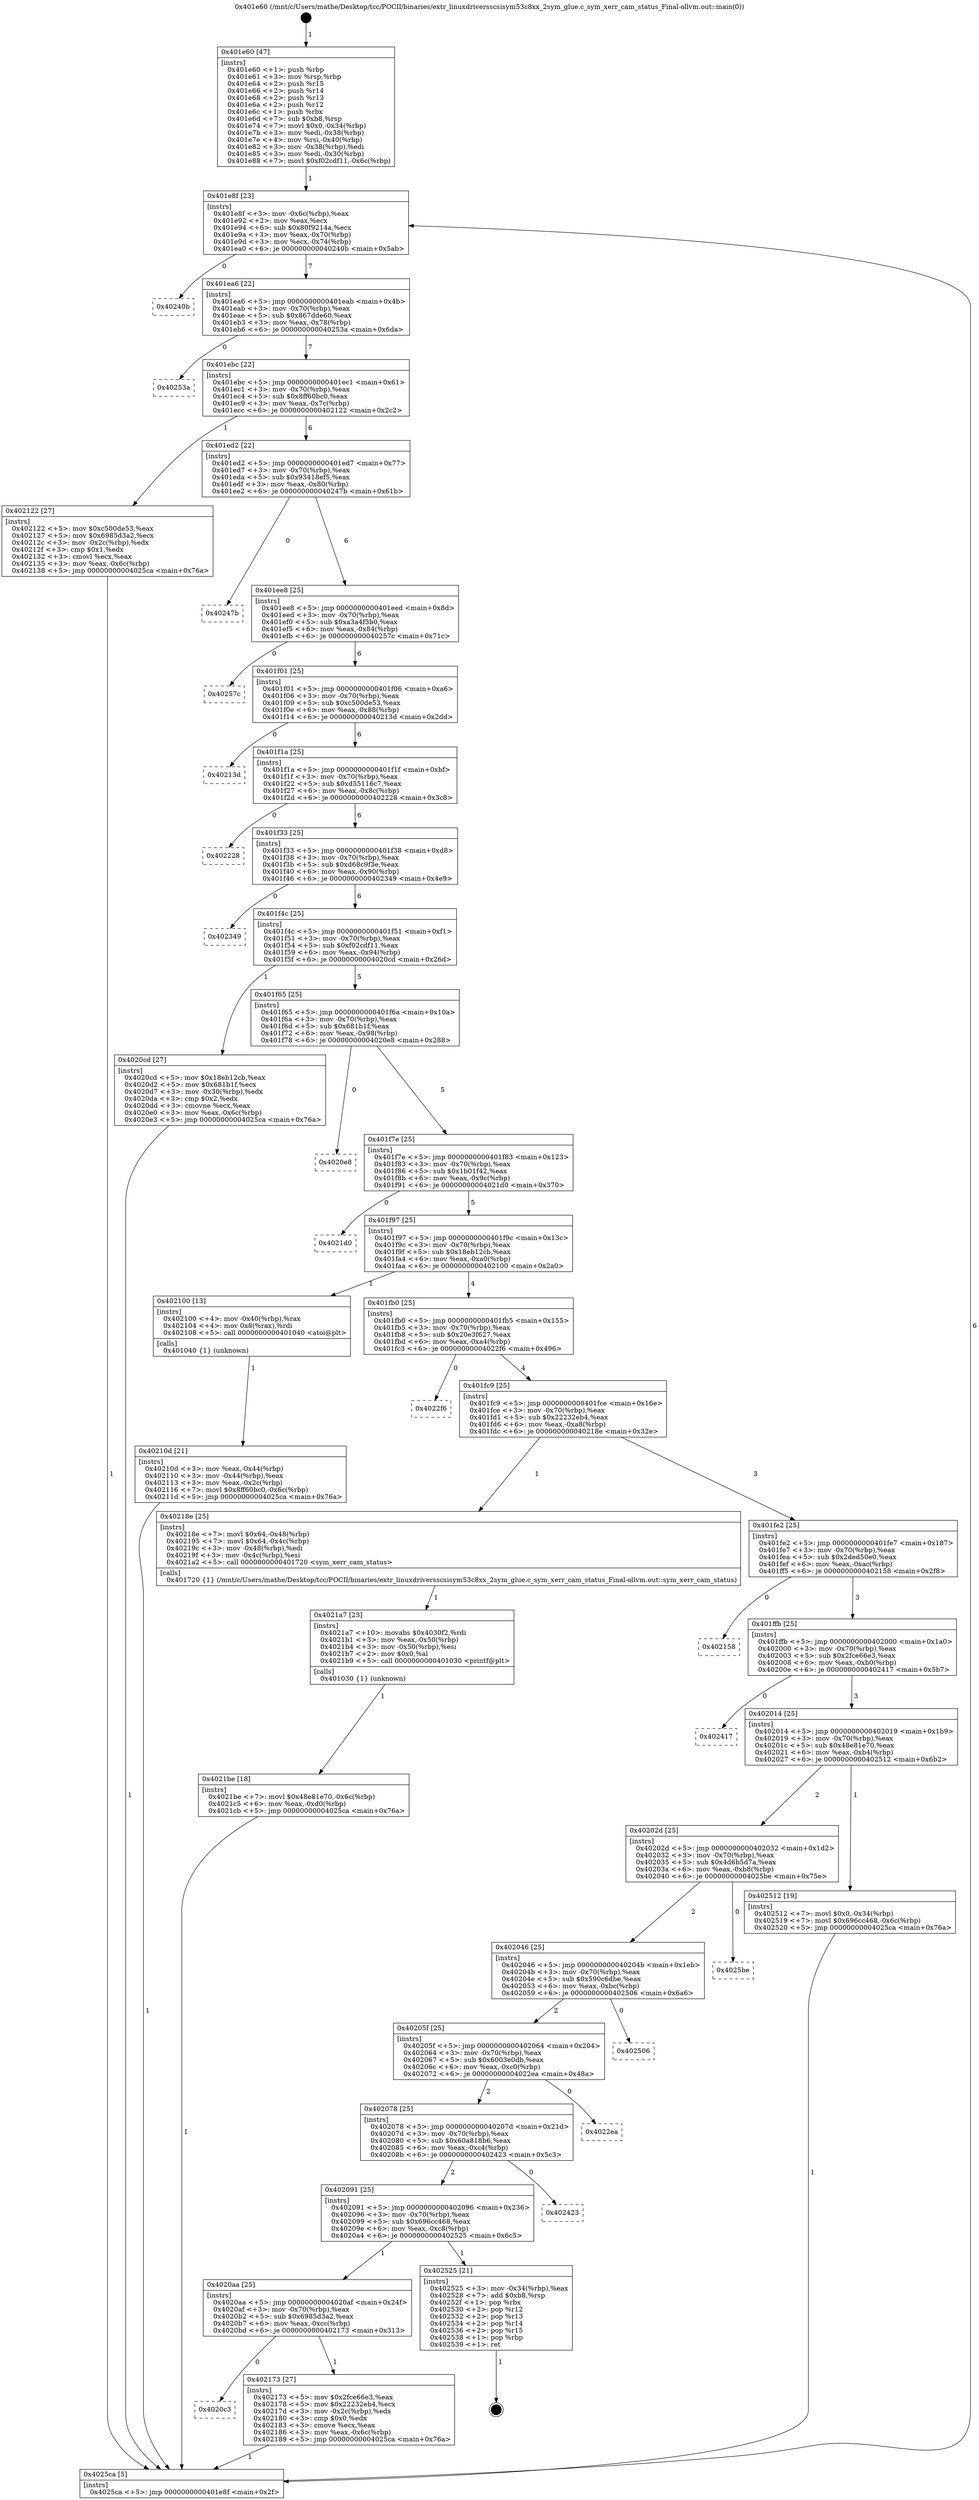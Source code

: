 digraph "0x401e60" {
  label = "0x401e60 (/mnt/c/Users/mathe/Desktop/tcc/POCII/binaries/extr_linuxdriversscsisym53c8xx_2sym_glue.c_sym_xerr_cam_status_Final-ollvm.out::main(0))"
  labelloc = "t"
  node[shape=record]

  Entry [label="",width=0.3,height=0.3,shape=circle,fillcolor=black,style=filled]
  "0x401e8f" [label="{
     0x401e8f [23]\l
     | [instrs]\l
     &nbsp;&nbsp;0x401e8f \<+3\>: mov -0x6c(%rbp),%eax\l
     &nbsp;&nbsp;0x401e92 \<+2\>: mov %eax,%ecx\l
     &nbsp;&nbsp;0x401e94 \<+6\>: sub $0x80f9214a,%ecx\l
     &nbsp;&nbsp;0x401e9a \<+3\>: mov %eax,-0x70(%rbp)\l
     &nbsp;&nbsp;0x401e9d \<+3\>: mov %ecx,-0x74(%rbp)\l
     &nbsp;&nbsp;0x401ea0 \<+6\>: je 000000000040240b \<main+0x5ab\>\l
  }"]
  "0x40240b" [label="{
     0x40240b\l
  }", style=dashed]
  "0x401ea6" [label="{
     0x401ea6 [22]\l
     | [instrs]\l
     &nbsp;&nbsp;0x401ea6 \<+5\>: jmp 0000000000401eab \<main+0x4b\>\l
     &nbsp;&nbsp;0x401eab \<+3\>: mov -0x70(%rbp),%eax\l
     &nbsp;&nbsp;0x401eae \<+5\>: sub $0x867dde60,%eax\l
     &nbsp;&nbsp;0x401eb3 \<+3\>: mov %eax,-0x78(%rbp)\l
     &nbsp;&nbsp;0x401eb6 \<+6\>: je 000000000040253a \<main+0x6da\>\l
  }"]
  Exit [label="",width=0.3,height=0.3,shape=circle,fillcolor=black,style=filled,peripheries=2]
  "0x40253a" [label="{
     0x40253a\l
  }", style=dashed]
  "0x401ebc" [label="{
     0x401ebc [22]\l
     | [instrs]\l
     &nbsp;&nbsp;0x401ebc \<+5\>: jmp 0000000000401ec1 \<main+0x61\>\l
     &nbsp;&nbsp;0x401ec1 \<+3\>: mov -0x70(%rbp),%eax\l
     &nbsp;&nbsp;0x401ec4 \<+5\>: sub $0x8ff60bc0,%eax\l
     &nbsp;&nbsp;0x401ec9 \<+3\>: mov %eax,-0x7c(%rbp)\l
     &nbsp;&nbsp;0x401ecc \<+6\>: je 0000000000402122 \<main+0x2c2\>\l
  }"]
  "0x4021be" [label="{
     0x4021be [18]\l
     | [instrs]\l
     &nbsp;&nbsp;0x4021be \<+7\>: movl $0x48e81e70,-0x6c(%rbp)\l
     &nbsp;&nbsp;0x4021c5 \<+6\>: mov %eax,-0xd0(%rbp)\l
     &nbsp;&nbsp;0x4021cb \<+5\>: jmp 00000000004025ca \<main+0x76a\>\l
  }"]
  "0x402122" [label="{
     0x402122 [27]\l
     | [instrs]\l
     &nbsp;&nbsp;0x402122 \<+5\>: mov $0xc500de53,%eax\l
     &nbsp;&nbsp;0x402127 \<+5\>: mov $0x6985d3a2,%ecx\l
     &nbsp;&nbsp;0x40212c \<+3\>: mov -0x2c(%rbp),%edx\l
     &nbsp;&nbsp;0x40212f \<+3\>: cmp $0x1,%edx\l
     &nbsp;&nbsp;0x402132 \<+3\>: cmovl %ecx,%eax\l
     &nbsp;&nbsp;0x402135 \<+3\>: mov %eax,-0x6c(%rbp)\l
     &nbsp;&nbsp;0x402138 \<+5\>: jmp 00000000004025ca \<main+0x76a\>\l
  }"]
  "0x401ed2" [label="{
     0x401ed2 [22]\l
     | [instrs]\l
     &nbsp;&nbsp;0x401ed2 \<+5\>: jmp 0000000000401ed7 \<main+0x77\>\l
     &nbsp;&nbsp;0x401ed7 \<+3\>: mov -0x70(%rbp),%eax\l
     &nbsp;&nbsp;0x401eda \<+5\>: sub $0x93418ef5,%eax\l
     &nbsp;&nbsp;0x401edf \<+3\>: mov %eax,-0x80(%rbp)\l
     &nbsp;&nbsp;0x401ee2 \<+6\>: je 000000000040247b \<main+0x61b\>\l
  }"]
  "0x4021a7" [label="{
     0x4021a7 [23]\l
     | [instrs]\l
     &nbsp;&nbsp;0x4021a7 \<+10\>: movabs $0x4030f2,%rdi\l
     &nbsp;&nbsp;0x4021b1 \<+3\>: mov %eax,-0x50(%rbp)\l
     &nbsp;&nbsp;0x4021b4 \<+3\>: mov -0x50(%rbp),%esi\l
     &nbsp;&nbsp;0x4021b7 \<+2\>: mov $0x0,%al\l
     &nbsp;&nbsp;0x4021b9 \<+5\>: call 0000000000401030 \<printf@plt\>\l
     | [calls]\l
     &nbsp;&nbsp;0x401030 \{1\} (unknown)\l
  }"]
  "0x40247b" [label="{
     0x40247b\l
  }", style=dashed]
  "0x401ee8" [label="{
     0x401ee8 [25]\l
     | [instrs]\l
     &nbsp;&nbsp;0x401ee8 \<+5\>: jmp 0000000000401eed \<main+0x8d\>\l
     &nbsp;&nbsp;0x401eed \<+3\>: mov -0x70(%rbp),%eax\l
     &nbsp;&nbsp;0x401ef0 \<+5\>: sub $0xa3a4f3b0,%eax\l
     &nbsp;&nbsp;0x401ef5 \<+6\>: mov %eax,-0x84(%rbp)\l
     &nbsp;&nbsp;0x401efb \<+6\>: je 000000000040257c \<main+0x71c\>\l
  }"]
  "0x4020c3" [label="{
     0x4020c3\l
  }", style=dashed]
  "0x40257c" [label="{
     0x40257c\l
  }", style=dashed]
  "0x401f01" [label="{
     0x401f01 [25]\l
     | [instrs]\l
     &nbsp;&nbsp;0x401f01 \<+5\>: jmp 0000000000401f06 \<main+0xa6\>\l
     &nbsp;&nbsp;0x401f06 \<+3\>: mov -0x70(%rbp),%eax\l
     &nbsp;&nbsp;0x401f09 \<+5\>: sub $0xc500de53,%eax\l
     &nbsp;&nbsp;0x401f0e \<+6\>: mov %eax,-0x88(%rbp)\l
     &nbsp;&nbsp;0x401f14 \<+6\>: je 000000000040213d \<main+0x2dd\>\l
  }"]
  "0x402173" [label="{
     0x402173 [27]\l
     | [instrs]\l
     &nbsp;&nbsp;0x402173 \<+5\>: mov $0x2fce66e3,%eax\l
     &nbsp;&nbsp;0x402178 \<+5\>: mov $0x22232eb4,%ecx\l
     &nbsp;&nbsp;0x40217d \<+3\>: mov -0x2c(%rbp),%edx\l
     &nbsp;&nbsp;0x402180 \<+3\>: cmp $0x0,%edx\l
     &nbsp;&nbsp;0x402183 \<+3\>: cmove %ecx,%eax\l
     &nbsp;&nbsp;0x402186 \<+3\>: mov %eax,-0x6c(%rbp)\l
     &nbsp;&nbsp;0x402189 \<+5\>: jmp 00000000004025ca \<main+0x76a\>\l
  }"]
  "0x40213d" [label="{
     0x40213d\l
  }", style=dashed]
  "0x401f1a" [label="{
     0x401f1a [25]\l
     | [instrs]\l
     &nbsp;&nbsp;0x401f1a \<+5\>: jmp 0000000000401f1f \<main+0xbf\>\l
     &nbsp;&nbsp;0x401f1f \<+3\>: mov -0x70(%rbp),%eax\l
     &nbsp;&nbsp;0x401f22 \<+5\>: sub $0xd55116c7,%eax\l
     &nbsp;&nbsp;0x401f27 \<+6\>: mov %eax,-0x8c(%rbp)\l
     &nbsp;&nbsp;0x401f2d \<+6\>: je 0000000000402228 \<main+0x3c8\>\l
  }"]
  "0x4020aa" [label="{
     0x4020aa [25]\l
     | [instrs]\l
     &nbsp;&nbsp;0x4020aa \<+5\>: jmp 00000000004020af \<main+0x24f\>\l
     &nbsp;&nbsp;0x4020af \<+3\>: mov -0x70(%rbp),%eax\l
     &nbsp;&nbsp;0x4020b2 \<+5\>: sub $0x6985d3a2,%eax\l
     &nbsp;&nbsp;0x4020b7 \<+6\>: mov %eax,-0xcc(%rbp)\l
     &nbsp;&nbsp;0x4020bd \<+6\>: je 0000000000402173 \<main+0x313\>\l
  }"]
  "0x402228" [label="{
     0x402228\l
  }", style=dashed]
  "0x401f33" [label="{
     0x401f33 [25]\l
     | [instrs]\l
     &nbsp;&nbsp;0x401f33 \<+5\>: jmp 0000000000401f38 \<main+0xd8\>\l
     &nbsp;&nbsp;0x401f38 \<+3\>: mov -0x70(%rbp),%eax\l
     &nbsp;&nbsp;0x401f3b \<+5\>: sub $0xd68c9f3e,%eax\l
     &nbsp;&nbsp;0x401f40 \<+6\>: mov %eax,-0x90(%rbp)\l
     &nbsp;&nbsp;0x401f46 \<+6\>: je 0000000000402349 \<main+0x4e9\>\l
  }"]
  "0x402525" [label="{
     0x402525 [21]\l
     | [instrs]\l
     &nbsp;&nbsp;0x402525 \<+3\>: mov -0x34(%rbp),%eax\l
     &nbsp;&nbsp;0x402528 \<+7\>: add $0xb8,%rsp\l
     &nbsp;&nbsp;0x40252f \<+1\>: pop %rbx\l
     &nbsp;&nbsp;0x402530 \<+2\>: pop %r12\l
     &nbsp;&nbsp;0x402532 \<+2\>: pop %r13\l
     &nbsp;&nbsp;0x402534 \<+2\>: pop %r14\l
     &nbsp;&nbsp;0x402536 \<+2\>: pop %r15\l
     &nbsp;&nbsp;0x402538 \<+1\>: pop %rbp\l
     &nbsp;&nbsp;0x402539 \<+1\>: ret\l
  }"]
  "0x402349" [label="{
     0x402349\l
  }", style=dashed]
  "0x401f4c" [label="{
     0x401f4c [25]\l
     | [instrs]\l
     &nbsp;&nbsp;0x401f4c \<+5\>: jmp 0000000000401f51 \<main+0xf1\>\l
     &nbsp;&nbsp;0x401f51 \<+3\>: mov -0x70(%rbp),%eax\l
     &nbsp;&nbsp;0x401f54 \<+5\>: sub $0xf02cdf11,%eax\l
     &nbsp;&nbsp;0x401f59 \<+6\>: mov %eax,-0x94(%rbp)\l
     &nbsp;&nbsp;0x401f5f \<+6\>: je 00000000004020cd \<main+0x26d\>\l
  }"]
  "0x402091" [label="{
     0x402091 [25]\l
     | [instrs]\l
     &nbsp;&nbsp;0x402091 \<+5\>: jmp 0000000000402096 \<main+0x236\>\l
     &nbsp;&nbsp;0x402096 \<+3\>: mov -0x70(%rbp),%eax\l
     &nbsp;&nbsp;0x402099 \<+5\>: sub $0x696cc468,%eax\l
     &nbsp;&nbsp;0x40209e \<+6\>: mov %eax,-0xc8(%rbp)\l
     &nbsp;&nbsp;0x4020a4 \<+6\>: je 0000000000402525 \<main+0x6c5\>\l
  }"]
  "0x4020cd" [label="{
     0x4020cd [27]\l
     | [instrs]\l
     &nbsp;&nbsp;0x4020cd \<+5\>: mov $0x18eb12cb,%eax\l
     &nbsp;&nbsp;0x4020d2 \<+5\>: mov $0x681b1f,%ecx\l
     &nbsp;&nbsp;0x4020d7 \<+3\>: mov -0x30(%rbp),%edx\l
     &nbsp;&nbsp;0x4020da \<+3\>: cmp $0x2,%edx\l
     &nbsp;&nbsp;0x4020dd \<+3\>: cmovne %ecx,%eax\l
     &nbsp;&nbsp;0x4020e0 \<+3\>: mov %eax,-0x6c(%rbp)\l
     &nbsp;&nbsp;0x4020e3 \<+5\>: jmp 00000000004025ca \<main+0x76a\>\l
  }"]
  "0x401f65" [label="{
     0x401f65 [25]\l
     | [instrs]\l
     &nbsp;&nbsp;0x401f65 \<+5\>: jmp 0000000000401f6a \<main+0x10a\>\l
     &nbsp;&nbsp;0x401f6a \<+3\>: mov -0x70(%rbp),%eax\l
     &nbsp;&nbsp;0x401f6d \<+5\>: sub $0x681b1f,%eax\l
     &nbsp;&nbsp;0x401f72 \<+6\>: mov %eax,-0x98(%rbp)\l
     &nbsp;&nbsp;0x401f78 \<+6\>: je 00000000004020e8 \<main+0x288\>\l
  }"]
  "0x4025ca" [label="{
     0x4025ca [5]\l
     | [instrs]\l
     &nbsp;&nbsp;0x4025ca \<+5\>: jmp 0000000000401e8f \<main+0x2f\>\l
  }"]
  "0x401e60" [label="{
     0x401e60 [47]\l
     | [instrs]\l
     &nbsp;&nbsp;0x401e60 \<+1\>: push %rbp\l
     &nbsp;&nbsp;0x401e61 \<+3\>: mov %rsp,%rbp\l
     &nbsp;&nbsp;0x401e64 \<+2\>: push %r15\l
     &nbsp;&nbsp;0x401e66 \<+2\>: push %r14\l
     &nbsp;&nbsp;0x401e68 \<+2\>: push %r13\l
     &nbsp;&nbsp;0x401e6a \<+2\>: push %r12\l
     &nbsp;&nbsp;0x401e6c \<+1\>: push %rbx\l
     &nbsp;&nbsp;0x401e6d \<+7\>: sub $0xb8,%rsp\l
     &nbsp;&nbsp;0x401e74 \<+7\>: movl $0x0,-0x34(%rbp)\l
     &nbsp;&nbsp;0x401e7b \<+3\>: mov %edi,-0x38(%rbp)\l
     &nbsp;&nbsp;0x401e7e \<+4\>: mov %rsi,-0x40(%rbp)\l
     &nbsp;&nbsp;0x401e82 \<+3\>: mov -0x38(%rbp),%edi\l
     &nbsp;&nbsp;0x401e85 \<+3\>: mov %edi,-0x30(%rbp)\l
     &nbsp;&nbsp;0x401e88 \<+7\>: movl $0xf02cdf11,-0x6c(%rbp)\l
  }"]
  "0x402423" [label="{
     0x402423\l
  }", style=dashed]
  "0x4020e8" [label="{
     0x4020e8\l
  }", style=dashed]
  "0x401f7e" [label="{
     0x401f7e [25]\l
     | [instrs]\l
     &nbsp;&nbsp;0x401f7e \<+5\>: jmp 0000000000401f83 \<main+0x123\>\l
     &nbsp;&nbsp;0x401f83 \<+3\>: mov -0x70(%rbp),%eax\l
     &nbsp;&nbsp;0x401f86 \<+5\>: sub $0x1b01f42,%eax\l
     &nbsp;&nbsp;0x401f8b \<+6\>: mov %eax,-0x9c(%rbp)\l
     &nbsp;&nbsp;0x401f91 \<+6\>: je 00000000004021d0 \<main+0x370\>\l
  }"]
  "0x402078" [label="{
     0x402078 [25]\l
     | [instrs]\l
     &nbsp;&nbsp;0x402078 \<+5\>: jmp 000000000040207d \<main+0x21d\>\l
     &nbsp;&nbsp;0x40207d \<+3\>: mov -0x70(%rbp),%eax\l
     &nbsp;&nbsp;0x402080 \<+5\>: sub $0x60a818b6,%eax\l
     &nbsp;&nbsp;0x402085 \<+6\>: mov %eax,-0xc4(%rbp)\l
     &nbsp;&nbsp;0x40208b \<+6\>: je 0000000000402423 \<main+0x5c3\>\l
  }"]
  "0x4021d0" [label="{
     0x4021d0\l
  }", style=dashed]
  "0x401f97" [label="{
     0x401f97 [25]\l
     | [instrs]\l
     &nbsp;&nbsp;0x401f97 \<+5\>: jmp 0000000000401f9c \<main+0x13c\>\l
     &nbsp;&nbsp;0x401f9c \<+3\>: mov -0x70(%rbp),%eax\l
     &nbsp;&nbsp;0x401f9f \<+5\>: sub $0x18eb12cb,%eax\l
     &nbsp;&nbsp;0x401fa4 \<+6\>: mov %eax,-0xa0(%rbp)\l
     &nbsp;&nbsp;0x401faa \<+6\>: je 0000000000402100 \<main+0x2a0\>\l
  }"]
  "0x4022ea" [label="{
     0x4022ea\l
  }", style=dashed]
  "0x402100" [label="{
     0x402100 [13]\l
     | [instrs]\l
     &nbsp;&nbsp;0x402100 \<+4\>: mov -0x40(%rbp),%rax\l
     &nbsp;&nbsp;0x402104 \<+4\>: mov 0x8(%rax),%rdi\l
     &nbsp;&nbsp;0x402108 \<+5\>: call 0000000000401040 \<atoi@plt\>\l
     | [calls]\l
     &nbsp;&nbsp;0x401040 \{1\} (unknown)\l
  }"]
  "0x401fb0" [label="{
     0x401fb0 [25]\l
     | [instrs]\l
     &nbsp;&nbsp;0x401fb0 \<+5\>: jmp 0000000000401fb5 \<main+0x155\>\l
     &nbsp;&nbsp;0x401fb5 \<+3\>: mov -0x70(%rbp),%eax\l
     &nbsp;&nbsp;0x401fb8 \<+5\>: sub $0x20e3f627,%eax\l
     &nbsp;&nbsp;0x401fbd \<+6\>: mov %eax,-0xa4(%rbp)\l
     &nbsp;&nbsp;0x401fc3 \<+6\>: je 00000000004022f6 \<main+0x496\>\l
  }"]
  "0x40210d" [label="{
     0x40210d [21]\l
     | [instrs]\l
     &nbsp;&nbsp;0x40210d \<+3\>: mov %eax,-0x44(%rbp)\l
     &nbsp;&nbsp;0x402110 \<+3\>: mov -0x44(%rbp),%eax\l
     &nbsp;&nbsp;0x402113 \<+3\>: mov %eax,-0x2c(%rbp)\l
     &nbsp;&nbsp;0x402116 \<+7\>: movl $0x8ff60bc0,-0x6c(%rbp)\l
     &nbsp;&nbsp;0x40211d \<+5\>: jmp 00000000004025ca \<main+0x76a\>\l
  }"]
  "0x40205f" [label="{
     0x40205f [25]\l
     | [instrs]\l
     &nbsp;&nbsp;0x40205f \<+5\>: jmp 0000000000402064 \<main+0x204\>\l
     &nbsp;&nbsp;0x402064 \<+3\>: mov -0x70(%rbp),%eax\l
     &nbsp;&nbsp;0x402067 \<+5\>: sub $0x6003e0db,%eax\l
     &nbsp;&nbsp;0x40206c \<+6\>: mov %eax,-0xc0(%rbp)\l
     &nbsp;&nbsp;0x402072 \<+6\>: je 00000000004022ea \<main+0x48a\>\l
  }"]
  "0x4022f6" [label="{
     0x4022f6\l
  }", style=dashed]
  "0x401fc9" [label="{
     0x401fc9 [25]\l
     | [instrs]\l
     &nbsp;&nbsp;0x401fc9 \<+5\>: jmp 0000000000401fce \<main+0x16e\>\l
     &nbsp;&nbsp;0x401fce \<+3\>: mov -0x70(%rbp),%eax\l
     &nbsp;&nbsp;0x401fd1 \<+5\>: sub $0x22232eb4,%eax\l
     &nbsp;&nbsp;0x401fd6 \<+6\>: mov %eax,-0xa8(%rbp)\l
     &nbsp;&nbsp;0x401fdc \<+6\>: je 000000000040218e \<main+0x32e\>\l
  }"]
  "0x402506" [label="{
     0x402506\l
  }", style=dashed]
  "0x40218e" [label="{
     0x40218e [25]\l
     | [instrs]\l
     &nbsp;&nbsp;0x40218e \<+7\>: movl $0x64,-0x48(%rbp)\l
     &nbsp;&nbsp;0x402195 \<+7\>: movl $0x64,-0x4c(%rbp)\l
     &nbsp;&nbsp;0x40219c \<+3\>: mov -0x48(%rbp),%edi\l
     &nbsp;&nbsp;0x40219f \<+3\>: mov -0x4c(%rbp),%esi\l
     &nbsp;&nbsp;0x4021a2 \<+5\>: call 0000000000401720 \<sym_xerr_cam_status\>\l
     | [calls]\l
     &nbsp;&nbsp;0x401720 \{1\} (/mnt/c/Users/mathe/Desktop/tcc/POCII/binaries/extr_linuxdriversscsisym53c8xx_2sym_glue.c_sym_xerr_cam_status_Final-ollvm.out::sym_xerr_cam_status)\l
  }"]
  "0x401fe2" [label="{
     0x401fe2 [25]\l
     | [instrs]\l
     &nbsp;&nbsp;0x401fe2 \<+5\>: jmp 0000000000401fe7 \<main+0x187\>\l
     &nbsp;&nbsp;0x401fe7 \<+3\>: mov -0x70(%rbp),%eax\l
     &nbsp;&nbsp;0x401fea \<+5\>: sub $0x2ded50e0,%eax\l
     &nbsp;&nbsp;0x401fef \<+6\>: mov %eax,-0xac(%rbp)\l
     &nbsp;&nbsp;0x401ff5 \<+6\>: je 0000000000402158 \<main+0x2f8\>\l
  }"]
  "0x402046" [label="{
     0x402046 [25]\l
     | [instrs]\l
     &nbsp;&nbsp;0x402046 \<+5\>: jmp 000000000040204b \<main+0x1eb\>\l
     &nbsp;&nbsp;0x40204b \<+3\>: mov -0x70(%rbp),%eax\l
     &nbsp;&nbsp;0x40204e \<+5\>: sub $0x590c6dbe,%eax\l
     &nbsp;&nbsp;0x402053 \<+6\>: mov %eax,-0xbc(%rbp)\l
     &nbsp;&nbsp;0x402059 \<+6\>: je 0000000000402506 \<main+0x6a6\>\l
  }"]
  "0x402158" [label="{
     0x402158\l
  }", style=dashed]
  "0x401ffb" [label="{
     0x401ffb [25]\l
     | [instrs]\l
     &nbsp;&nbsp;0x401ffb \<+5\>: jmp 0000000000402000 \<main+0x1a0\>\l
     &nbsp;&nbsp;0x402000 \<+3\>: mov -0x70(%rbp),%eax\l
     &nbsp;&nbsp;0x402003 \<+5\>: sub $0x2fce66e3,%eax\l
     &nbsp;&nbsp;0x402008 \<+6\>: mov %eax,-0xb0(%rbp)\l
     &nbsp;&nbsp;0x40200e \<+6\>: je 0000000000402417 \<main+0x5b7\>\l
  }"]
  "0x4025be" [label="{
     0x4025be\l
  }", style=dashed]
  "0x402417" [label="{
     0x402417\l
  }", style=dashed]
  "0x402014" [label="{
     0x402014 [25]\l
     | [instrs]\l
     &nbsp;&nbsp;0x402014 \<+5\>: jmp 0000000000402019 \<main+0x1b9\>\l
     &nbsp;&nbsp;0x402019 \<+3\>: mov -0x70(%rbp),%eax\l
     &nbsp;&nbsp;0x40201c \<+5\>: sub $0x48e81e70,%eax\l
     &nbsp;&nbsp;0x402021 \<+6\>: mov %eax,-0xb4(%rbp)\l
     &nbsp;&nbsp;0x402027 \<+6\>: je 0000000000402512 \<main+0x6b2\>\l
  }"]
  "0x40202d" [label="{
     0x40202d [25]\l
     | [instrs]\l
     &nbsp;&nbsp;0x40202d \<+5\>: jmp 0000000000402032 \<main+0x1d2\>\l
     &nbsp;&nbsp;0x402032 \<+3\>: mov -0x70(%rbp),%eax\l
     &nbsp;&nbsp;0x402035 \<+5\>: sub $0x4d6b5d7a,%eax\l
     &nbsp;&nbsp;0x40203a \<+6\>: mov %eax,-0xb8(%rbp)\l
     &nbsp;&nbsp;0x402040 \<+6\>: je 00000000004025be \<main+0x75e\>\l
  }"]
  "0x402512" [label="{
     0x402512 [19]\l
     | [instrs]\l
     &nbsp;&nbsp;0x402512 \<+7\>: movl $0x0,-0x34(%rbp)\l
     &nbsp;&nbsp;0x402519 \<+7\>: movl $0x696cc468,-0x6c(%rbp)\l
     &nbsp;&nbsp;0x402520 \<+5\>: jmp 00000000004025ca \<main+0x76a\>\l
  }"]
  Entry -> "0x401e60" [label=" 1"]
  "0x401e8f" -> "0x40240b" [label=" 0"]
  "0x401e8f" -> "0x401ea6" [label=" 7"]
  "0x402525" -> Exit [label=" 1"]
  "0x401ea6" -> "0x40253a" [label=" 0"]
  "0x401ea6" -> "0x401ebc" [label=" 7"]
  "0x402512" -> "0x4025ca" [label=" 1"]
  "0x401ebc" -> "0x402122" [label=" 1"]
  "0x401ebc" -> "0x401ed2" [label=" 6"]
  "0x4021be" -> "0x4025ca" [label=" 1"]
  "0x401ed2" -> "0x40247b" [label=" 0"]
  "0x401ed2" -> "0x401ee8" [label=" 6"]
  "0x4021a7" -> "0x4021be" [label=" 1"]
  "0x401ee8" -> "0x40257c" [label=" 0"]
  "0x401ee8" -> "0x401f01" [label=" 6"]
  "0x40218e" -> "0x4021a7" [label=" 1"]
  "0x401f01" -> "0x40213d" [label=" 0"]
  "0x401f01" -> "0x401f1a" [label=" 6"]
  "0x402173" -> "0x4025ca" [label=" 1"]
  "0x401f1a" -> "0x402228" [label=" 0"]
  "0x401f1a" -> "0x401f33" [label=" 6"]
  "0x4020aa" -> "0x402173" [label=" 1"]
  "0x401f33" -> "0x402349" [label=" 0"]
  "0x401f33" -> "0x401f4c" [label=" 6"]
  "0x4020aa" -> "0x4020c3" [label=" 0"]
  "0x401f4c" -> "0x4020cd" [label=" 1"]
  "0x401f4c" -> "0x401f65" [label=" 5"]
  "0x4020cd" -> "0x4025ca" [label=" 1"]
  "0x401e60" -> "0x401e8f" [label=" 1"]
  "0x4025ca" -> "0x401e8f" [label=" 6"]
  "0x402091" -> "0x402525" [label=" 1"]
  "0x401f65" -> "0x4020e8" [label=" 0"]
  "0x401f65" -> "0x401f7e" [label=" 5"]
  "0x402091" -> "0x4020aa" [label=" 1"]
  "0x401f7e" -> "0x4021d0" [label=" 0"]
  "0x401f7e" -> "0x401f97" [label=" 5"]
  "0x402078" -> "0x402423" [label=" 0"]
  "0x401f97" -> "0x402100" [label=" 1"]
  "0x401f97" -> "0x401fb0" [label=" 4"]
  "0x402100" -> "0x40210d" [label=" 1"]
  "0x40210d" -> "0x4025ca" [label=" 1"]
  "0x402122" -> "0x4025ca" [label=" 1"]
  "0x402078" -> "0x402091" [label=" 2"]
  "0x401fb0" -> "0x4022f6" [label=" 0"]
  "0x401fb0" -> "0x401fc9" [label=" 4"]
  "0x40205f" -> "0x4022ea" [label=" 0"]
  "0x401fc9" -> "0x40218e" [label=" 1"]
  "0x401fc9" -> "0x401fe2" [label=" 3"]
  "0x40205f" -> "0x402078" [label=" 2"]
  "0x401fe2" -> "0x402158" [label=" 0"]
  "0x401fe2" -> "0x401ffb" [label=" 3"]
  "0x402046" -> "0x402506" [label=" 0"]
  "0x401ffb" -> "0x402417" [label=" 0"]
  "0x401ffb" -> "0x402014" [label=" 3"]
  "0x402046" -> "0x40205f" [label=" 2"]
  "0x402014" -> "0x402512" [label=" 1"]
  "0x402014" -> "0x40202d" [label=" 2"]
  "0x40202d" -> "0x402046" [label=" 2"]
  "0x40202d" -> "0x4025be" [label=" 0"]
}
